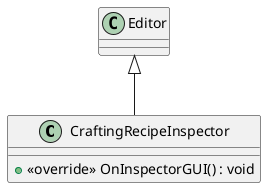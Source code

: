 @startuml
class CraftingRecipeInspector {
    + <<override>> OnInspectorGUI() : void
}
Editor <|-- CraftingRecipeInspector
@enduml
